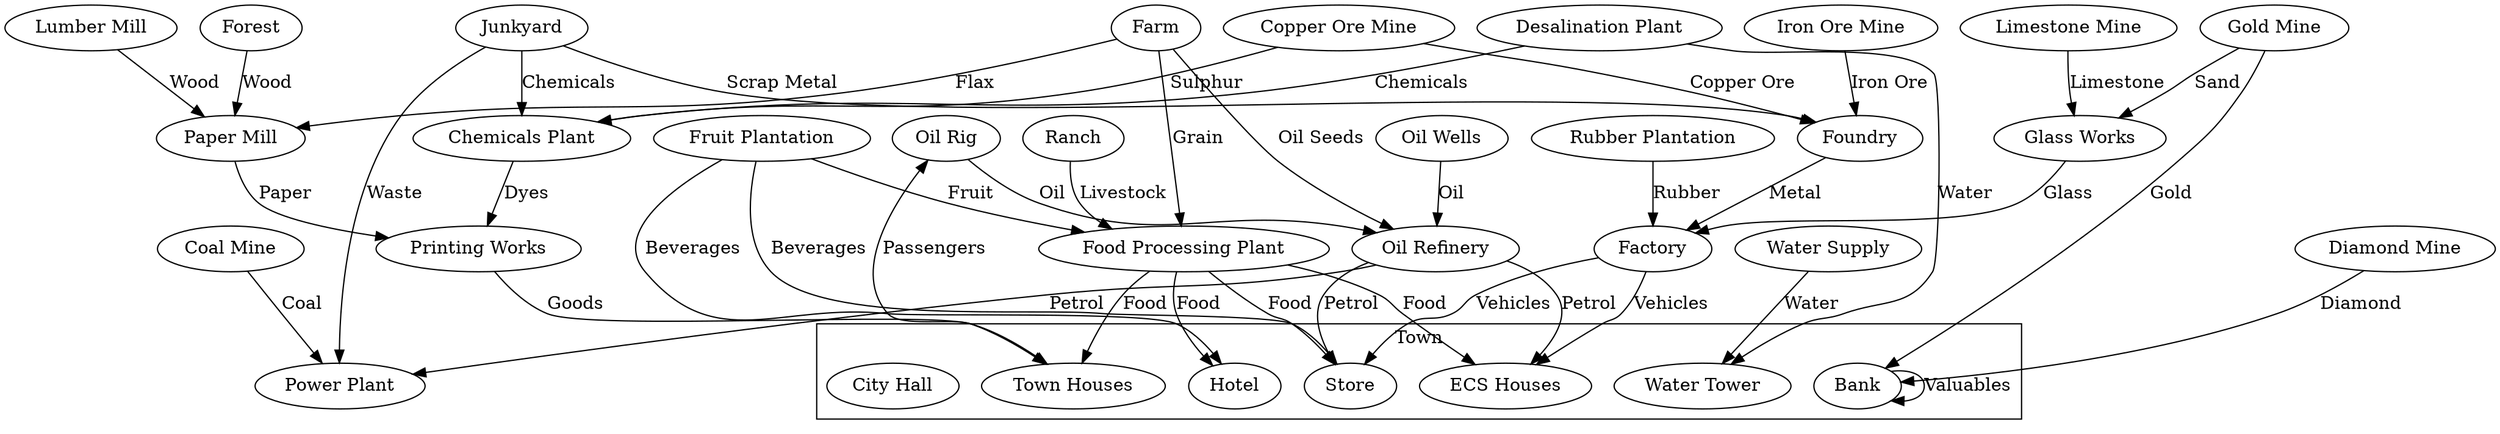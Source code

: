 strict digraph {
    compound=true
    subgraph cluster_city {
        label = "Town"
        Hotel
        "ECS Houses"
        "Town Houses" [ shape=ellipse]
        "Store"
        "Bank"
        "Water Tower"
        "City Hall"
    }
    "Coal Mine" [ shape=ellipse]
    "Power Plant" [ shape=ellipse]
    "Coal Mine" -> "Power Plant" [ label = "Coal"]
    "Oil Wells" [ shape=ellipse]
    "Oil Rig" [ shape=ellipse]
    "Oil Refinery" [ shape=ellipse]
    "Oil Wells" -> "Oil Refinery" [label = Oil]
    "Oil Rig" -> "Oil Refinery" [label = Oil]
    "Farm" [ shape=ellipse]
    "Factory"
    "Forest"
    "Lumber Mill"
    "Iron Ore Mine"
    "Foundry"
    "Paper Mill"
    "Iron Ore Mine" -> "Foundry" [label = "Iron Ore"]
    "Lumber Mill" -> "Paper Mill" [label = "Wood"]
    Forest -> "Paper Mill" [label = "Wood"]
    Farm -> "Paper Mill"  [label = "Flax"]
    "Foundry" -> Factory [label = "Metal"]
    "Food Processing Plant"
    Farm -> "Food Processing Plant"  [label = "Grain"]
    "Food Processing Plant" -> "Town Houses" [label = "Food"]
    "Copper Ore Mine"
    "Copper Ore Mine" -> "Foundry" [label = "Copper Ore"]
    "Fruit Plantation"
    "Oil Refinery" -> "Store" [label = "Petrol"]
    "Fruit Plantation" "Oil Refinery"
    "Fruit Plantation" -> "Food Processing Plant" [label = "Fruit"]
    "Food Processing Plant" -> "ECS Houses"  [label = "Food"]
    "Oil Refinery" -> "ECS Houses" [label = "Petrol"]
    "Food Processing Plant" -> Hotel [label = "Food"]
    "Rubber Plantation"
    "Ranch"
    Ranch -> "Food Processing Plant" [label="Livestock"]
    "Oil Rig" -> "Town Houses"[label="Passengers", dir=both]
    "Water Supply"
    "Water Supply" -> "Water Tower" [label="Water"]
    "Desalination Plant"
    "Desalination Plant" -> "Water Tower" [label="Water"]
    "Gold Mine"
    "Diamond Mine"
    Bank -> Bank[label="Valuables"]
    "Food Processing Plant" -> "Store" [label="Food"]
    "Junkyard" -> "Foundry" [label="Scrap Metal"]
    "Fruit Plantation" -> Hotel [label="Beverages"]
    "Oil Refinery" -> "Power Plant" [label="Petrol"]
    "Junkyard"
    "Desalination Plant" "Oil Refinery"
    "Junkyard" -> "Power Plant"[label="Waste"]
    Bank
    "Gold Mine" -> Bank[label="Gold"]
    "Diamond Mine" -> Bank[label="Diamond"]
    "Chemicals Plant"
    "Copper Ore Mine" -> "Chemicals Plant"[label="Sulphur"]
    "Desalination Plant" -> "Chemicals Plant" [label="Chemicals"]
    Junkyard -> "Chemicals Plant" [label="Chemicals"]
    Farm -> "Oil Refinery" [label="Oil Seeds"]
    "Rubber Plantation" -> Factory [label=Rubber]
    "Printing Works"
    "Paper Mill" -> "Printing Works" [label=Paper]
    "Chemicals Plant" -> "Printing Works" [label=Dyes]
    "Printing Works" -> "Town Houses" [label=Goods]
    Factory -> "ECS Houses" [label=Vehicles]
    Factory -> Store [label=Vehicles]
    "Glass Works"
    "Gold Mine" -> "Glass Works" [label=Sand]
    "Glass Works" -> Factory [label=Glass]
    "Limestone Mine"
    "Limestone Mine" -> "Glass Works" [label=Limestone]
    "Fruit Plantation" -> Store [label=Beverages]
}